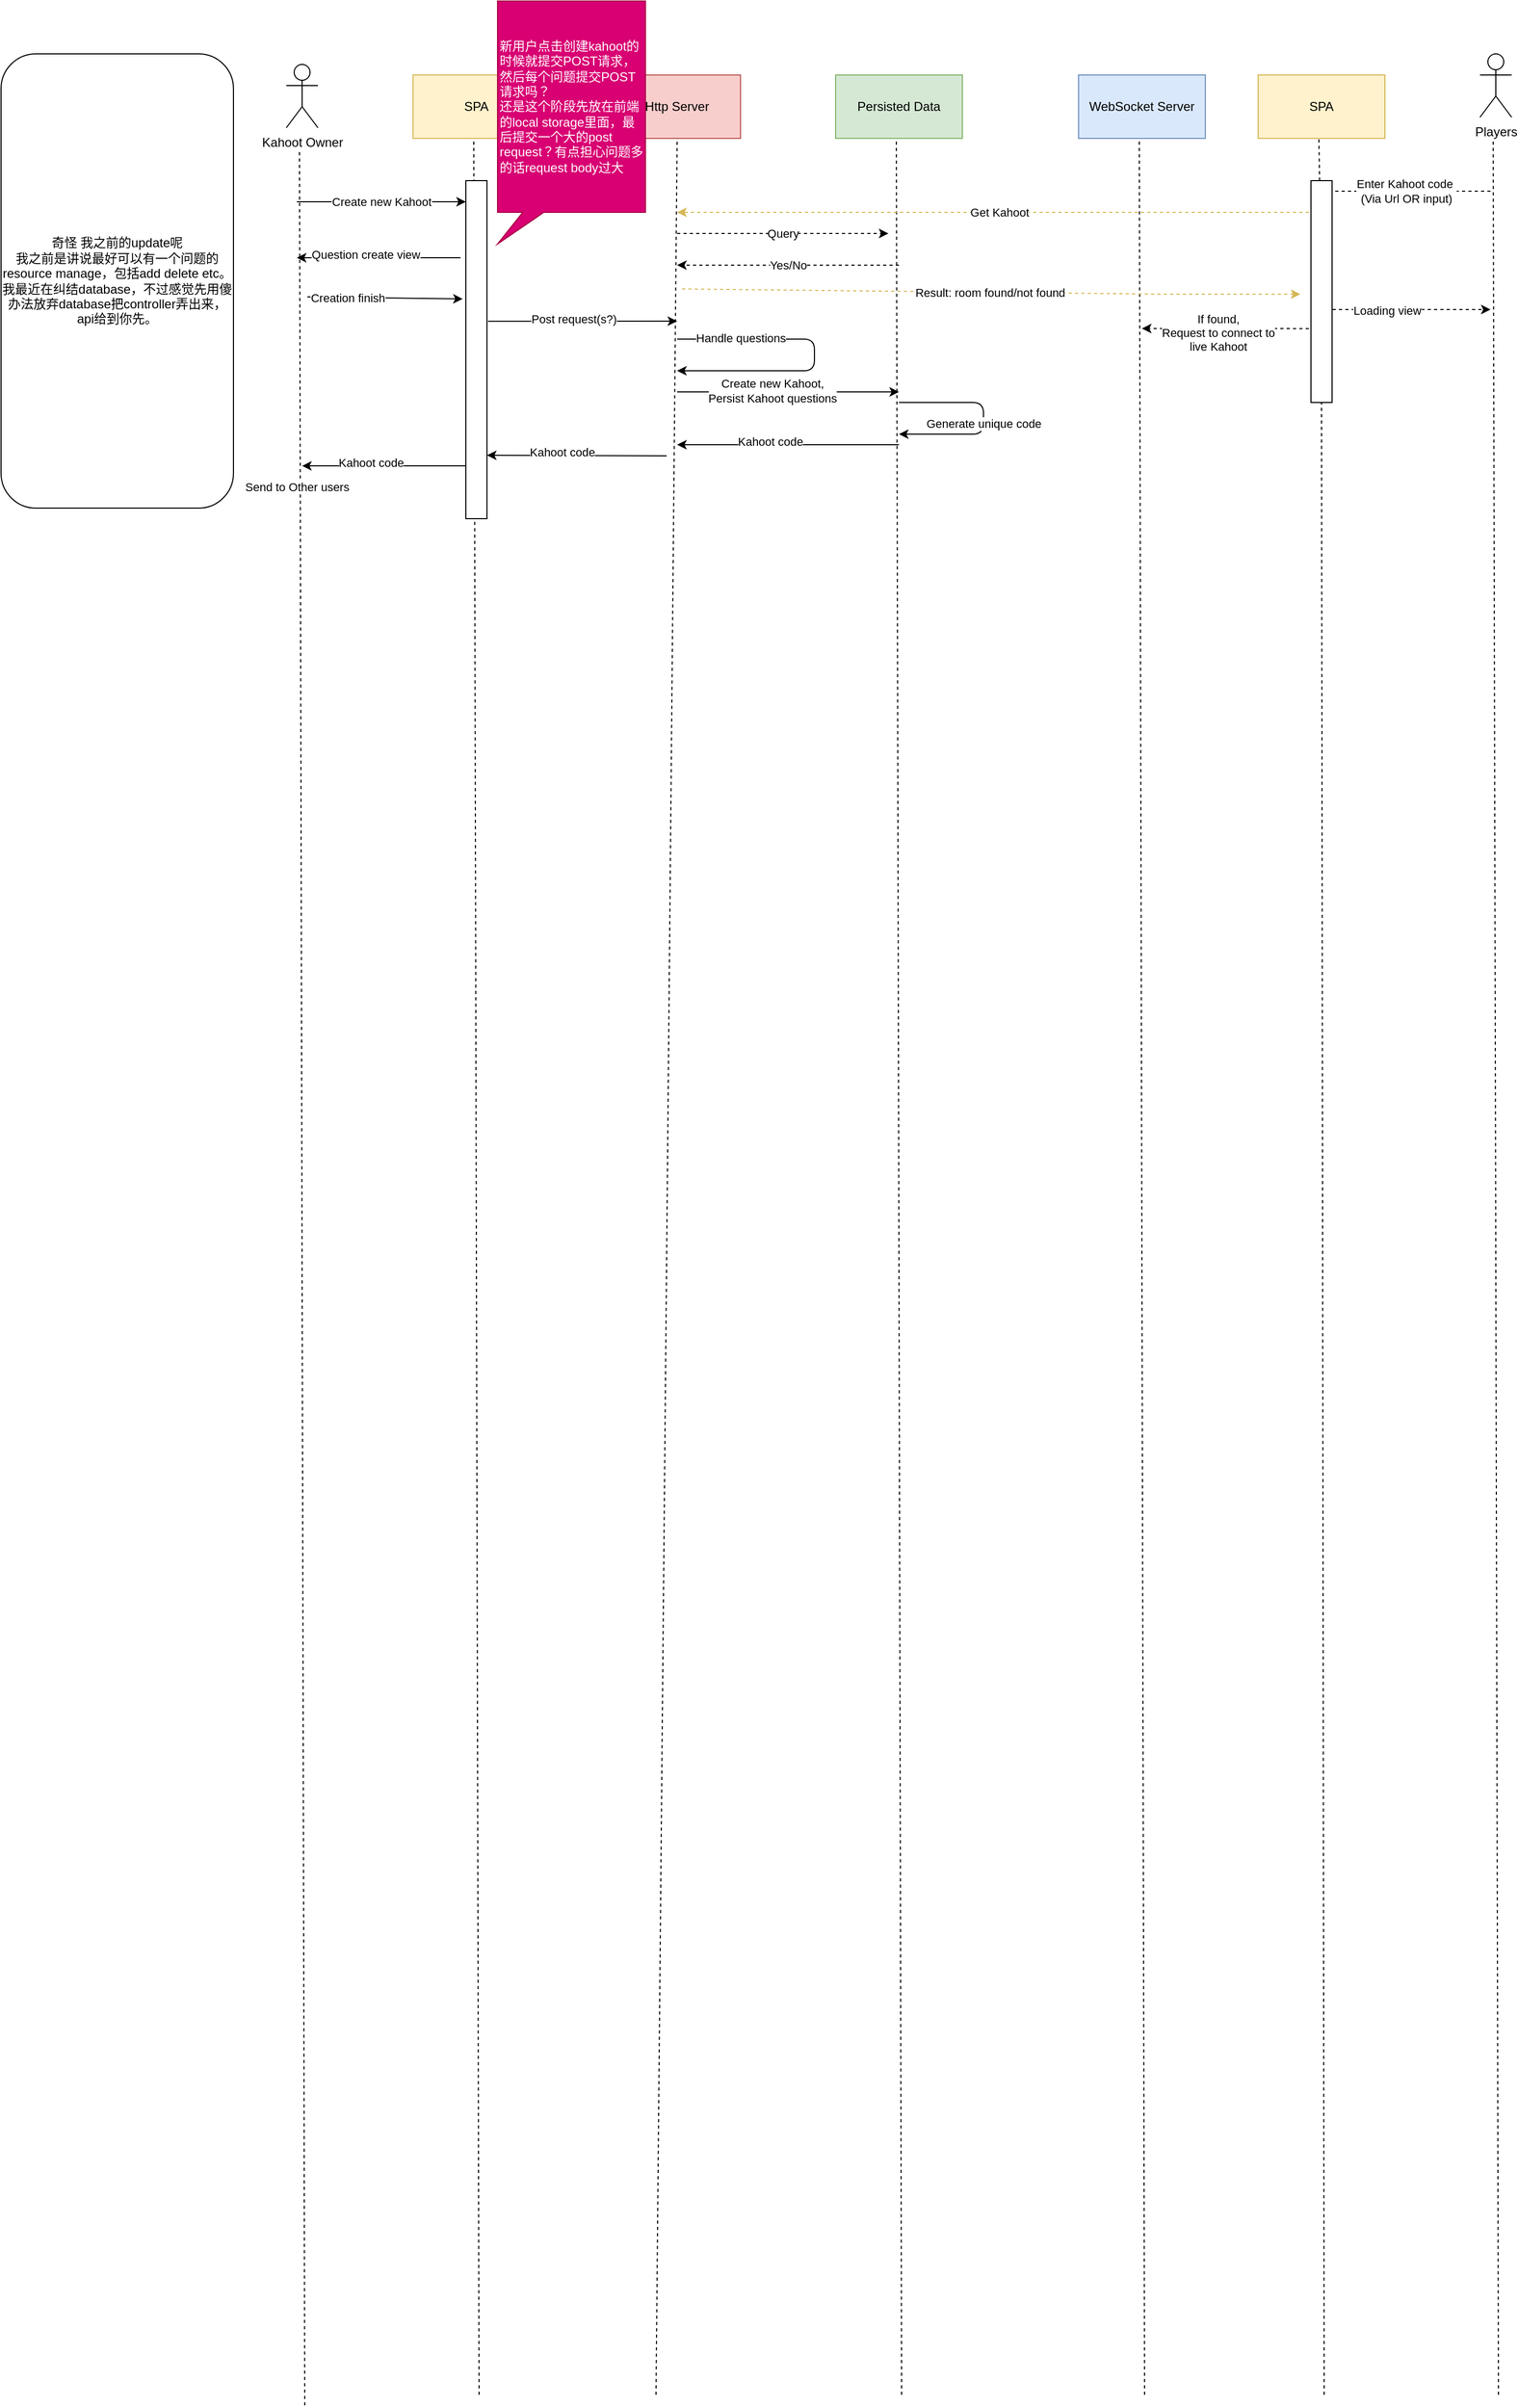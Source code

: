 <mxfile version="15.0.3" type="github">
  <diagram id="PQ9QEShcIzSI59_LjxII" name="Page-1">
    <mxGraphModel dx="2013" dy="764" grid="1" gridSize="10" guides="1" tooltips="1" connect="1" arrows="1" fold="1" page="1" pageScale="1" pageWidth="827" pageHeight="1169" math="0" shadow="0">
      <root>
        <mxCell id="0" />
        <mxCell id="1" parent="0" />
        <mxCell id="2NKIUHscp2k17xWDX_88-5" value="Players" style="shape=umlActor;verticalLabelPosition=bottom;verticalAlign=top;html=1;" parent="1" vertex="1">
          <mxGeometry x="1050" y="70" width="30" height="60" as="geometry" />
        </mxCell>
        <mxCell id="4C3PrXh24EiCoZ4Kap1v-1" value="WebSocket Server" style="rounded=0;whiteSpace=wrap;html=1;fillColor=#dae8fc;strokeColor=#6c8ebf;" parent="1" vertex="1">
          <mxGeometry x="670" y="90" width="120" height="60" as="geometry" />
        </mxCell>
        <mxCell id="4C3PrXh24EiCoZ4Kap1v-3" value="Http Server" style="rounded=0;whiteSpace=wrap;html=1;fillColor=#f8cecc;strokeColor=#b85450;" parent="1" vertex="1">
          <mxGeometry x="230" y="90" width="120" height="60" as="geometry" />
        </mxCell>
        <mxCell id="4C3PrXh24EiCoZ4Kap1v-4" value="Persisted Data" style="rounded=0;whiteSpace=wrap;html=1;fillColor=#d5e8d4;strokeColor=#82b366;" parent="1" vertex="1">
          <mxGeometry x="440" y="90" width="120" height="60" as="geometry" />
        </mxCell>
        <mxCell id="4C3PrXh24EiCoZ4Kap1v-5" value="" style="endArrow=none;html=1;entryX=0.5;entryY=1;entryDx=0;entryDy=0;dashed=1;" parent="1" target="4C3PrXh24EiCoZ4Kap1v-3" edge="1">
          <mxGeometry width="50" height="50" relative="1" as="geometry">
            <mxPoint x="270" y="2286" as="sourcePoint" />
            <mxPoint x="190" y="200" as="targetPoint" />
          </mxGeometry>
        </mxCell>
        <mxCell id="4C3PrXh24EiCoZ4Kap1v-6" value="" style="endArrow=none;html=1;entryX=0.5;entryY=1;entryDx=0;entryDy=0;dashed=1;" parent="1" edge="1">
          <mxGeometry width="50" height="50" relative="1" as="geometry">
            <mxPoint x="502.5" y="2286" as="sourcePoint" />
            <mxPoint x="497.5" y="150" as="targetPoint" />
          </mxGeometry>
        </mxCell>
        <mxCell id="4C3PrXh24EiCoZ4Kap1v-7" value="" style="endArrow=none;html=1;entryX=0.5;entryY=1;entryDx=0;entryDy=0;dashed=1;" parent="1" edge="1">
          <mxGeometry width="50" height="50" relative="1" as="geometry">
            <mxPoint x="732.5" y="2286" as="sourcePoint" />
            <mxPoint x="727.5" y="150" as="targetPoint" />
          </mxGeometry>
        </mxCell>
        <mxCell id="4C3PrXh24EiCoZ4Kap1v-10" value="" style="endArrow=none;html=1;entryX=0.5;entryY=1;entryDx=0;entryDy=0;dashed=1;" parent="1" edge="1">
          <mxGeometry width="50" height="50" relative="1" as="geometry">
            <mxPoint x="1067.5" y="2286" as="sourcePoint" />
            <mxPoint x="1062.5" y="150" as="targetPoint" />
          </mxGeometry>
        </mxCell>
        <mxCell id="4C3PrXh24EiCoZ4Kap1v-14" value="SPA" style="rounded=0;whiteSpace=wrap;html=1;fillColor=#fff2cc;strokeColor=#d6b656;" parent="1" vertex="1">
          <mxGeometry x="40" y="90" width="120" height="60" as="geometry" />
        </mxCell>
        <mxCell id="4C3PrXh24EiCoZ4Kap1v-15" value="" style="endArrow=none;html=1;entryX=0.5;entryY=1;entryDx=0;entryDy=0;dashed=1;" parent="1" edge="1">
          <mxGeometry width="50" height="50" relative="1" as="geometry">
            <mxPoint x="102.5" y="2286" as="sourcePoint" />
            <mxPoint x="97.5" y="150" as="targetPoint" />
          </mxGeometry>
        </mxCell>
        <mxCell id="4C3PrXh24EiCoZ4Kap1v-16" value="SPA" style="rounded=0;whiteSpace=wrap;html=1;fillColor=#fff2cc;strokeColor=#d6b656;" parent="1" vertex="1">
          <mxGeometry x="840" y="90" width="120" height="60" as="geometry" />
        </mxCell>
        <mxCell id="4C3PrXh24EiCoZ4Kap1v-17" value="" style="endArrow=none;html=1;entryX=0.5;entryY=1;entryDx=0;entryDy=0;dashed=1;startArrow=none;" parent="1" source="4C3PrXh24EiCoZ4Kap1v-55" edge="1">
          <mxGeometry width="50" height="50" relative="1" as="geometry">
            <mxPoint x="902.5" y="2286" as="sourcePoint" />
            <mxPoint x="897.5" y="150" as="targetPoint" />
          </mxGeometry>
        </mxCell>
        <mxCell id="4C3PrXh24EiCoZ4Kap1v-19" value="" style="group" parent="1" vertex="1" connectable="0">
          <mxGeometry x="-80" y="80" width="30" height="2216" as="geometry" />
        </mxCell>
        <mxCell id="2NKIUHscp2k17xWDX_88-2" value="Kahoot Owner" style="shape=umlActor;verticalLabelPosition=bottom;verticalAlign=top;html=1;" parent="4C3PrXh24EiCoZ4Kap1v-19" vertex="1">
          <mxGeometry width="30" height="60" as="geometry" />
        </mxCell>
        <mxCell id="4C3PrXh24EiCoZ4Kap1v-8" value="" style="endArrow=none;html=1;entryX=0.5;entryY=1;entryDx=0;entryDy=0;dashed=1;" parent="4C3PrXh24EiCoZ4Kap1v-19" edge="1">
          <mxGeometry width="50" height="50" relative="1" as="geometry">
            <mxPoint x="17.5" y="2216" as="sourcePoint" />
            <mxPoint x="12.5" y="80" as="targetPoint" />
          </mxGeometry>
        </mxCell>
        <mxCell id="4C3PrXh24EiCoZ4Kap1v-37" value="Send to Other users" style="edgeLabel;html=1;align=center;verticalAlign=middle;resizable=0;points=[];" parent="4C3PrXh24EiCoZ4Kap1v-8" vertex="1" connectable="0">
          <mxGeometry x="0.761" relative="1" as="geometry">
            <mxPoint x="-3" y="65" as="offset" />
          </mxGeometry>
        </mxCell>
        <mxCell id="4C3PrXh24EiCoZ4Kap1v-20" value="Create new Kahoot" style="endArrow=classic;html=1;" parent="1" edge="1">
          <mxGeometry width="50" height="50" relative="1" as="geometry">
            <mxPoint x="-70" y="210" as="sourcePoint" />
            <mxPoint x="90" y="210" as="targetPoint" />
          </mxGeometry>
        </mxCell>
        <mxCell id="4C3PrXh24EiCoZ4Kap1v-21" value="" style="endArrow=classic;html=1;exitX=-0.25;exitY=0.228;exitDx=0;exitDy=0;exitPerimeter=0;" parent="1" source="4C3PrXh24EiCoZ4Kap1v-24" edge="1">
          <mxGeometry width="50" height="50" relative="1" as="geometry">
            <mxPoint x="80" y="263" as="sourcePoint" />
            <mxPoint x="-70" y="263" as="targetPoint" />
          </mxGeometry>
        </mxCell>
        <mxCell id="4C3PrXh24EiCoZ4Kap1v-22" value="Question create view" style="edgeLabel;html=1;align=center;verticalAlign=middle;resizable=0;points=[];" parent="4C3PrXh24EiCoZ4Kap1v-21" vertex="1" connectable="0">
          <mxGeometry x="0.165" y="-3" relative="1" as="geometry">
            <mxPoint as="offset" />
          </mxGeometry>
        </mxCell>
        <mxCell id="4C3PrXh24EiCoZ4Kap1v-24" value="" style="rounded=0;whiteSpace=wrap;html=1;" parent="1" vertex="1">
          <mxGeometry x="90" y="190" width="20" height="320" as="geometry" />
        </mxCell>
        <mxCell id="4C3PrXh24EiCoZ4Kap1v-26" value="&lt;span&gt;新用户点击创建kahoot的时候就提交POST请求，然后每个问题提交POST请求吗？&lt;/span&gt;&lt;br&gt;&lt;span&gt;还是这个阶段先放在前端的local storage里面，最后提交一个大的post request？有点担心问题多的话request body过大&lt;/span&gt;" style="shape=callout;whiteSpace=wrap;html=1;perimeter=calloutPerimeter;fillColor=#d80073;strokeColor=#A50040;fontColor=#ffffff;size=30;position=0.17;position2=0;align=left;" parent="1" vertex="1">
          <mxGeometry x="120" y="20" width="140" height="230" as="geometry" />
        </mxCell>
        <mxCell id="4C3PrXh24EiCoZ4Kap1v-27" value="" style="endArrow=classic;html=1;entryX=-0.15;entryY=0.35;entryDx=0;entryDy=0;entryPerimeter=0;" parent="1" target="4C3PrXh24EiCoZ4Kap1v-24" edge="1">
          <mxGeometry width="50" height="50" relative="1" as="geometry">
            <mxPoint x="-60" y="300" as="sourcePoint" />
            <mxPoint x="50" y="300" as="targetPoint" />
          </mxGeometry>
        </mxCell>
        <mxCell id="4C3PrXh24EiCoZ4Kap1v-28" value="Creation finish" style="edgeLabel;html=1;align=center;verticalAlign=middle;resizable=0;points=[];" parent="4C3PrXh24EiCoZ4Kap1v-27" vertex="1" connectable="0">
          <mxGeometry x="-0.483" relative="1" as="geometry">
            <mxPoint as="offset" />
          </mxGeometry>
        </mxCell>
        <mxCell id="4C3PrXh24EiCoZ4Kap1v-29" value="" style="endArrow=classic;html=1;exitX=1.05;exitY=0.416;exitDx=0;exitDy=0;exitPerimeter=0;" parent="1" source="4C3PrXh24EiCoZ4Kap1v-24" edge="1">
          <mxGeometry width="50" height="50" relative="1" as="geometry">
            <mxPoint x="190" y="320" as="sourcePoint" />
            <mxPoint x="290" y="323" as="targetPoint" />
          </mxGeometry>
        </mxCell>
        <mxCell id="4C3PrXh24EiCoZ4Kap1v-36" value="Post request(s?)" style="edgeLabel;html=1;align=center;verticalAlign=middle;resizable=0;points=[];" parent="4C3PrXh24EiCoZ4Kap1v-29" vertex="1" connectable="0">
          <mxGeometry x="-0.095" y="2" relative="1" as="geometry">
            <mxPoint as="offset" />
          </mxGeometry>
        </mxCell>
        <mxCell id="4C3PrXh24EiCoZ4Kap1v-30" value="" style="endArrow=classic;html=1;exitX=-0.25;exitY=0.228;exitDx=0;exitDy=0;exitPerimeter=0;" parent="1" edge="1">
          <mxGeometry width="50" height="50" relative="1" as="geometry">
            <mxPoint x="90" y="460.0" as="sourcePoint" />
            <mxPoint x="-65" y="460.04" as="targetPoint" />
          </mxGeometry>
        </mxCell>
        <mxCell id="4C3PrXh24EiCoZ4Kap1v-31" value="Kahoot code" style="edgeLabel;html=1;align=center;verticalAlign=middle;resizable=0;points=[];" parent="4C3PrXh24EiCoZ4Kap1v-30" vertex="1" connectable="0">
          <mxGeometry x="0.165" y="-3" relative="1" as="geometry">
            <mxPoint as="offset" />
          </mxGeometry>
        </mxCell>
        <mxCell id="4C3PrXh24EiCoZ4Kap1v-33" value="" style="endArrow=classic;html=1;" parent="1" edge="1">
          <mxGeometry width="50" height="50" relative="1" as="geometry">
            <mxPoint x="280" y="450.46" as="sourcePoint" />
            <mxPoint x="110" y="450" as="targetPoint" />
          </mxGeometry>
        </mxCell>
        <mxCell id="4C3PrXh24EiCoZ4Kap1v-34" value="Kahoot code" style="edgeLabel;html=1;align=center;verticalAlign=middle;resizable=0;points=[];" parent="4C3PrXh24EiCoZ4Kap1v-33" vertex="1" connectable="0">
          <mxGeometry x="0.165" y="-3" relative="1" as="geometry">
            <mxPoint as="offset" />
          </mxGeometry>
        </mxCell>
        <mxCell id="4C3PrXh24EiCoZ4Kap1v-38" value="" style="endArrow=classic;html=1;edgeStyle=orthogonalEdgeStyle;" parent="1" edge="1">
          <mxGeometry width="50" height="50" relative="1" as="geometry">
            <mxPoint x="290" y="340" as="sourcePoint" />
            <mxPoint x="290" y="370" as="targetPoint" />
            <Array as="points">
              <mxPoint x="420" y="340" />
              <mxPoint x="420" y="370" />
            </Array>
          </mxGeometry>
        </mxCell>
        <mxCell id="4C3PrXh24EiCoZ4Kap1v-39" value="Handle questions" style="edgeLabel;html=1;align=center;verticalAlign=middle;resizable=0;points=[];" parent="4C3PrXh24EiCoZ4Kap1v-38" vertex="1" connectable="0">
          <mxGeometry x="-0.703" y="1" relative="1" as="geometry">
            <mxPoint x="17" as="offset" />
          </mxGeometry>
        </mxCell>
        <mxCell id="4C3PrXh24EiCoZ4Kap1v-40" value="" style="endArrow=classic;html=1;" parent="1" edge="1">
          <mxGeometry width="50" height="50" relative="1" as="geometry">
            <mxPoint x="290" y="390" as="sourcePoint" />
            <mxPoint x="500" y="390" as="targetPoint" />
          </mxGeometry>
        </mxCell>
        <mxCell id="4C3PrXh24EiCoZ4Kap1v-41" value="Create new Kahoot,&lt;br&gt;Persist Kahoot questions" style="edgeLabel;html=1;align=center;verticalAlign=middle;resizable=0;points=[];" parent="4C3PrXh24EiCoZ4Kap1v-40" vertex="1" connectable="0">
          <mxGeometry x="-0.143" y="1" relative="1" as="geometry">
            <mxPoint as="offset" />
          </mxGeometry>
        </mxCell>
        <mxCell id="4C3PrXh24EiCoZ4Kap1v-44" value="" style="endArrow=classic;html=1;edgeStyle=orthogonalEdgeStyle;" parent="1" edge="1">
          <mxGeometry width="50" height="50" relative="1" as="geometry">
            <mxPoint x="500" y="400" as="sourcePoint" />
            <mxPoint x="500" y="430" as="targetPoint" />
            <Array as="points">
              <mxPoint x="580" y="400" />
              <mxPoint x="580" y="430" />
            </Array>
          </mxGeometry>
        </mxCell>
        <mxCell id="4C3PrXh24EiCoZ4Kap1v-45" value="Generate unique code" style="edgeLabel;html=1;align=center;verticalAlign=middle;resizable=0;points=[];" parent="4C3PrXh24EiCoZ4Kap1v-44" vertex="1" connectable="0">
          <mxGeometry x="-0.726" y="4" relative="1" as="geometry">
            <mxPoint x="54" y="24" as="offset" />
          </mxGeometry>
        </mxCell>
        <mxCell id="4C3PrXh24EiCoZ4Kap1v-46" value="" style="endArrow=classic;html=1;" parent="1" edge="1">
          <mxGeometry width="50" height="50" relative="1" as="geometry">
            <mxPoint x="500" y="440" as="sourcePoint" />
            <mxPoint x="290" y="440" as="targetPoint" />
          </mxGeometry>
        </mxCell>
        <mxCell id="4C3PrXh24EiCoZ4Kap1v-47" value="Kahoot code" style="edgeLabel;html=1;align=center;verticalAlign=middle;resizable=0;points=[];" parent="4C3PrXh24EiCoZ4Kap1v-46" vertex="1" connectable="0">
          <mxGeometry x="0.165" y="-3" relative="1" as="geometry">
            <mxPoint as="offset" />
          </mxGeometry>
        </mxCell>
        <mxCell id="4C3PrXh24EiCoZ4Kap1v-48" value="Enter Kahoot code&amp;nbsp;&lt;br&gt;(Via Url OR input)" style="endArrow=classic;html=1;dashed=1;" parent="1" edge="1">
          <mxGeometry width="50" height="50" relative="1" as="geometry">
            <mxPoint x="1060" y="200" as="sourcePoint" />
            <mxPoint x="900" y="200" as="targetPoint" />
          </mxGeometry>
        </mxCell>
        <mxCell id="4C3PrXh24EiCoZ4Kap1v-49" value="Get Kahoot" style="endArrow=classic;html=1;dashed=1;fillColor=#fff2cc;strokeColor=#d6b656;" parent="1" edge="1">
          <mxGeometry width="50" height="50" relative="1" as="geometry">
            <mxPoint x="900" y="220" as="sourcePoint" />
            <mxPoint x="290" y="220" as="targetPoint" />
          </mxGeometry>
        </mxCell>
        <mxCell id="4C3PrXh24EiCoZ4Kap1v-50" value="Result: room found/not found" style="endArrow=none;html=1;dashed=1;fillColor=#fff2cc;strokeColor=#d6b656;endFill=0;startArrow=classic;startFill=1;exitX=-0.05;exitY=0.357;exitDx=0;exitDy=0;exitPerimeter=0;" parent="1" edge="1">
          <mxGeometry width="50" height="50" relative="1" as="geometry">
            <mxPoint x="880" y="297.47" as="sourcePoint" />
            <mxPoint x="292" y="292.5" as="targetPoint" />
            <Array as="points">
              <mxPoint x="752" y="297.5" />
            </Array>
          </mxGeometry>
        </mxCell>
        <mxCell id="4C3PrXh24EiCoZ4Kap1v-51" value="" style="endArrow=classic;html=1;dashed=1;exitX=-0.1;exitY=0.667;exitDx=0;exitDy=0;exitPerimeter=0;" parent="1" source="4C3PrXh24EiCoZ4Kap1v-55" edge="1">
          <mxGeometry width="50" height="50" relative="1" as="geometry">
            <mxPoint x="900" y="330" as="sourcePoint" />
            <mxPoint x="730" y="330" as="targetPoint" />
          </mxGeometry>
        </mxCell>
        <mxCell id="4C3PrXh24EiCoZ4Kap1v-61" value="If found,&lt;br&gt;Request to connect to&lt;br&gt;live Kahoot" style="edgeLabel;html=1;align=center;verticalAlign=middle;resizable=0;points=[];" parent="4C3PrXh24EiCoZ4Kap1v-51" vertex="1" connectable="0">
          <mxGeometry x="0.089" y="4" relative="1" as="geometry">
            <mxPoint as="offset" />
          </mxGeometry>
        </mxCell>
        <mxCell id="4C3PrXh24EiCoZ4Kap1v-55" value="" style="rounded=0;whiteSpace=wrap;html=1;align=left;" parent="1" vertex="1">
          <mxGeometry x="890" y="190" width="20" height="210" as="geometry" />
        </mxCell>
        <mxCell id="4C3PrXh24EiCoZ4Kap1v-56" value="" style="endArrow=none;html=1;entryX=0.5;entryY=1;entryDx=0;entryDy=0;dashed=1;" parent="1" target="4C3PrXh24EiCoZ4Kap1v-55" edge="1">
          <mxGeometry width="50" height="50" relative="1" as="geometry">
            <mxPoint x="902.5" y="2286" as="sourcePoint" />
            <mxPoint x="897.5" y="150" as="targetPoint" />
          </mxGeometry>
        </mxCell>
        <mxCell id="4C3PrXh24EiCoZ4Kap1v-57" value="" style="endArrow=classic;html=1;dashed=1;exitX=1.025;exitY=0.581;exitDx=0;exitDy=0;exitPerimeter=0;" parent="1" source="4C3PrXh24EiCoZ4Kap1v-55" edge="1">
          <mxGeometry width="50" height="50" relative="1" as="geometry">
            <mxPoint x="886" y="340.07" as="sourcePoint" />
            <mxPoint x="1060" y="312" as="targetPoint" />
          </mxGeometry>
        </mxCell>
        <mxCell id="4C3PrXh24EiCoZ4Kap1v-58" value="Loading view" style="edgeLabel;html=1;align=center;verticalAlign=middle;resizable=0;points=[];" parent="4C3PrXh24EiCoZ4Kap1v-57" vertex="1" connectable="0">
          <mxGeometry x="-0.309" y="-1" relative="1" as="geometry">
            <mxPoint as="offset" />
          </mxGeometry>
        </mxCell>
        <mxCell id="4C3PrXh24EiCoZ4Kap1v-59" value="Query" style="endArrow=classic;html=1;dashed=1;" parent="1" edge="1">
          <mxGeometry width="50" height="50" relative="1" as="geometry">
            <mxPoint x="290" y="240" as="sourcePoint" />
            <mxPoint x="490" y="240" as="targetPoint" />
          </mxGeometry>
        </mxCell>
        <mxCell id="4C3PrXh24EiCoZ4Kap1v-60" value="Yes/No" style="endArrow=classic;html=1;dashed=1;" parent="1" edge="1">
          <mxGeometry width="50" height="50" relative="1" as="geometry">
            <mxPoint x="500" y="270" as="sourcePoint" />
            <mxPoint x="290" y="270" as="targetPoint" />
          </mxGeometry>
        </mxCell>
        <mxCell id="MKVm6UEFi0YsUZlSpXa_-1" value="奇怪 我之前的update呢&lt;br&gt;我之前是讲说最好可以有一个问题的resource manage，包括add delete etc。&lt;br&gt;我最近在纠结database，不过感觉先用傻办法放弃database把controller弄出来，api给到你先。" style="rounded=1;whiteSpace=wrap;html=1;" vertex="1" parent="1">
          <mxGeometry x="-350" y="70" width="220" height="430" as="geometry" />
        </mxCell>
      </root>
    </mxGraphModel>
  </diagram>
</mxfile>
